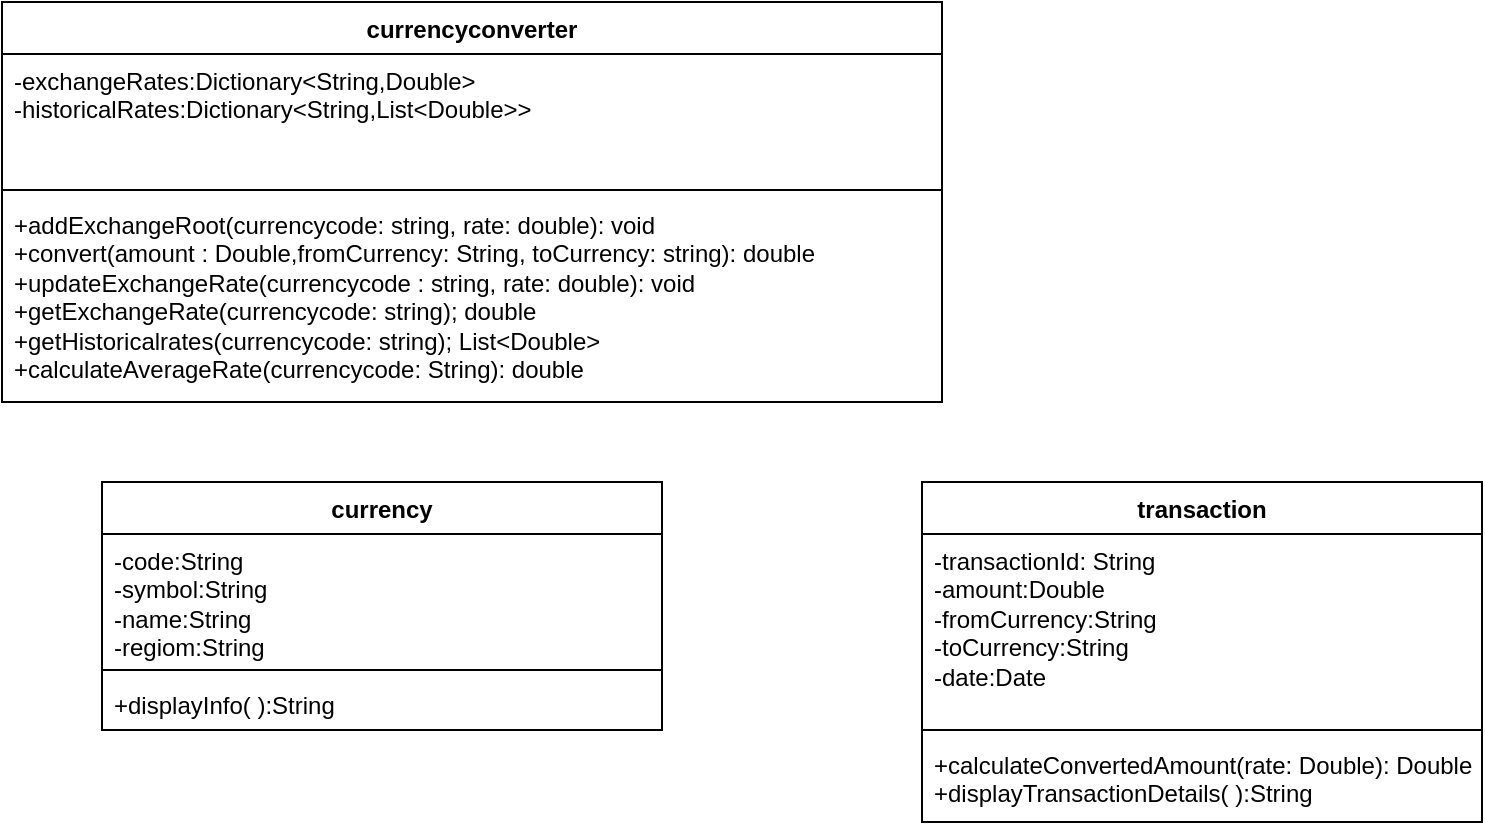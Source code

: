 <mxfile version="25.0.1">
  <diagram name="Page-1" id="Iu1icYiPawuXiWPy81X3">
    <mxGraphModel dx="932" dy="1744" grid="1" gridSize="10" guides="1" tooltips="1" connect="1" arrows="1" fold="1" page="1" pageScale="1" pageWidth="827" pageHeight="1169" math="0" shadow="0">
      <root>
        <mxCell id="0" />
        <mxCell id="1" parent="0" />
        <mxCell id="Go6hVHOPvVt8wcMLxuZE-1" value="currencyconverter" style="swimlane;fontStyle=1;align=center;verticalAlign=top;childLayout=stackLayout;horizontal=1;startSize=26;horizontalStack=0;resizeParent=1;resizeParentMax=0;resizeLast=0;collapsible=1;marginBottom=0;whiteSpace=wrap;html=1;" vertex="1" parent="1">
          <mxGeometry x="10" y="-570" width="470" height="200" as="geometry" />
        </mxCell>
        <mxCell id="Go6hVHOPvVt8wcMLxuZE-2" value="&lt;div&gt;-exchangeRates:Dictionary&amp;lt;String,Double&amp;gt;&lt;br&gt;&lt;/div&gt;&lt;div&gt;-historicalRates:Dictionary&amp;lt;String,List&amp;lt;Double&amp;gt;&amp;gt;&lt;/div&gt;" style="text;strokeColor=none;fillColor=none;align=left;verticalAlign=top;spacingLeft=4;spacingRight=4;overflow=hidden;rotatable=0;points=[[0,0.5],[1,0.5]];portConstraint=eastwest;whiteSpace=wrap;html=1;" vertex="1" parent="Go6hVHOPvVt8wcMLxuZE-1">
          <mxGeometry y="26" width="470" height="64" as="geometry" />
        </mxCell>
        <mxCell id="Go6hVHOPvVt8wcMLxuZE-3" value="" style="line;strokeWidth=1;fillColor=none;align=left;verticalAlign=middle;spacingTop=-1;spacingLeft=3;spacingRight=3;rotatable=0;labelPosition=right;points=[];portConstraint=eastwest;strokeColor=inherit;" vertex="1" parent="Go6hVHOPvVt8wcMLxuZE-1">
          <mxGeometry y="90" width="470" height="8" as="geometry" />
        </mxCell>
        <mxCell id="Go6hVHOPvVt8wcMLxuZE-4" value="+addExchangeRoot(currencycode: string, rate: double): void&lt;div&gt;+convert(amount : Double,fromCurrency: String, toCurrency: string): double&lt;/div&gt;&lt;div&gt;+updateExchangeRate(currencycode : string, rate: double): void&lt;/div&gt;&lt;div&gt;+getExchangeRate(currencycode: string); double&lt;/div&gt;&lt;div&gt;+getHistoricalrates(currencycode: string); List&amp;lt;Double&amp;gt;&lt;/div&gt;&lt;div&gt;+calculateAverageRate(currencycode: String): double&lt;/div&gt;" style="text;strokeColor=none;fillColor=none;align=left;verticalAlign=top;spacingLeft=4;spacingRight=4;overflow=hidden;rotatable=0;points=[[0,0.5],[1,0.5]];portConstraint=eastwest;whiteSpace=wrap;html=1;" vertex="1" parent="Go6hVHOPvVt8wcMLxuZE-1">
          <mxGeometry y="98" width="470" height="102" as="geometry" />
        </mxCell>
        <mxCell id="Go6hVHOPvVt8wcMLxuZE-10" value="currency" style="swimlane;fontStyle=1;align=center;verticalAlign=top;childLayout=stackLayout;horizontal=1;startSize=26;horizontalStack=0;resizeParent=1;resizeParentMax=0;resizeLast=0;collapsible=1;marginBottom=0;whiteSpace=wrap;html=1;" vertex="1" parent="1">
          <mxGeometry x="60" y="-330" width="280" height="124" as="geometry" />
        </mxCell>
        <mxCell id="Go6hVHOPvVt8wcMLxuZE-11" value="-code:String&lt;div&gt;-symbol:String&lt;/div&gt;&lt;div&gt;-name:String&lt;/div&gt;&lt;div&gt;-regiom:String&lt;/div&gt;" style="text;strokeColor=none;fillColor=none;align=left;verticalAlign=top;spacingLeft=4;spacingRight=4;overflow=hidden;rotatable=0;points=[[0,0.5],[1,0.5]];portConstraint=eastwest;whiteSpace=wrap;html=1;" vertex="1" parent="Go6hVHOPvVt8wcMLxuZE-10">
          <mxGeometry y="26" width="280" height="64" as="geometry" />
        </mxCell>
        <mxCell id="Go6hVHOPvVt8wcMLxuZE-12" value="" style="line;strokeWidth=1;fillColor=none;align=left;verticalAlign=middle;spacingTop=-1;spacingLeft=3;spacingRight=3;rotatable=0;labelPosition=right;points=[];portConstraint=eastwest;strokeColor=inherit;" vertex="1" parent="Go6hVHOPvVt8wcMLxuZE-10">
          <mxGeometry y="90" width="280" height="8" as="geometry" />
        </mxCell>
        <mxCell id="Go6hVHOPvVt8wcMLxuZE-13" value="+displayInfo( ):String" style="text;strokeColor=none;fillColor=none;align=left;verticalAlign=top;spacingLeft=4;spacingRight=4;overflow=hidden;rotatable=0;points=[[0,0.5],[1,0.5]];portConstraint=eastwest;whiteSpace=wrap;html=1;" vertex="1" parent="Go6hVHOPvVt8wcMLxuZE-10">
          <mxGeometry y="98" width="280" height="26" as="geometry" />
        </mxCell>
        <mxCell id="Go6hVHOPvVt8wcMLxuZE-14" value="transaction" style="swimlane;fontStyle=1;align=center;verticalAlign=top;childLayout=stackLayout;horizontal=1;startSize=26;horizontalStack=0;resizeParent=1;resizeParentMax=0;resizeLast=0;collapsible=1;marginBottom=0;whiteSpace=wrap;html=1;" vertex="1" parent="1">
          <mxGeometry x="470" y="-330" width="280" height="170" as="geometry" />
        </mxCell>
        <mxCell id="Go6hVHOPvVt8wcMLxuZE-15" value="-transactionId: String&lt;div&gt;-amount:Double&lt;/div&gt;&lt;div&gt;-fromCurrency:String&lt;/div&gt;&lt;div&gt;-toCurrency:String&lt;/div&gt;&lt;div&gt;-date:Date&lt;/div&gt;" style="text;strokeColor=none;fillColor=none;align=left;verticalAlign=top;spacingLeft=4;spacingRight=4;overflow=hidden;rotatable=0;points=[[0,0.5],[1,0.5]];portConstraint=eastwest;whiteSpace=wrap;html=1;" vertex="1" parent="Go6hVHOPvVt8wcMLxuZE-14">
          <mxGeometry y="26" width="280" height="94" as="geometry" />
        </mxCell>
        <mxCell id="Go6hVHOPvVt8wcMLxuZE-16" value="" style="line;strokeWidth=1;fillColor=none;align=left;verticalAlign=middle;spacingTop=-1;spacingLeft=3;spacingRight=3;rotatable=0;labelPosition=right;points=[];portConstraint=eastwest;strokeColor=inherit;" vertex="1" parent="Go6hVHOPvVt8wcMLxuZE-14">
          <mxGeometry y="120" width="280" height="8" as="geometry" />
        </mxCell>
        <mxCell id="Go6hVHOPvVt8wcMLxuZE-17" value="+calculateConvertedAmount(rate: Double): Double&lt;div&gt;+displayTransactionDetails( ):String&lt;/div&gt;" style="text;strokeColor=none;fillColor=none;align=left;verticalAlign=top;spacingLeft=4;spacingRight=4;overflow=hidden;rotatable=0;points=[[0,0.5],[1,0.5]];portConstraint=eastwest;whiteSpace=wrap;html=1;" vertex="1" parent="Go6hVHOPvVt8wcMLxuZE-14">
          <mxGeometry y="128" width="280" height="42" as="geometry" />
        </mxCell>
      </root>
    </mxGraphModel>
  </diagram>
</mxfile>
